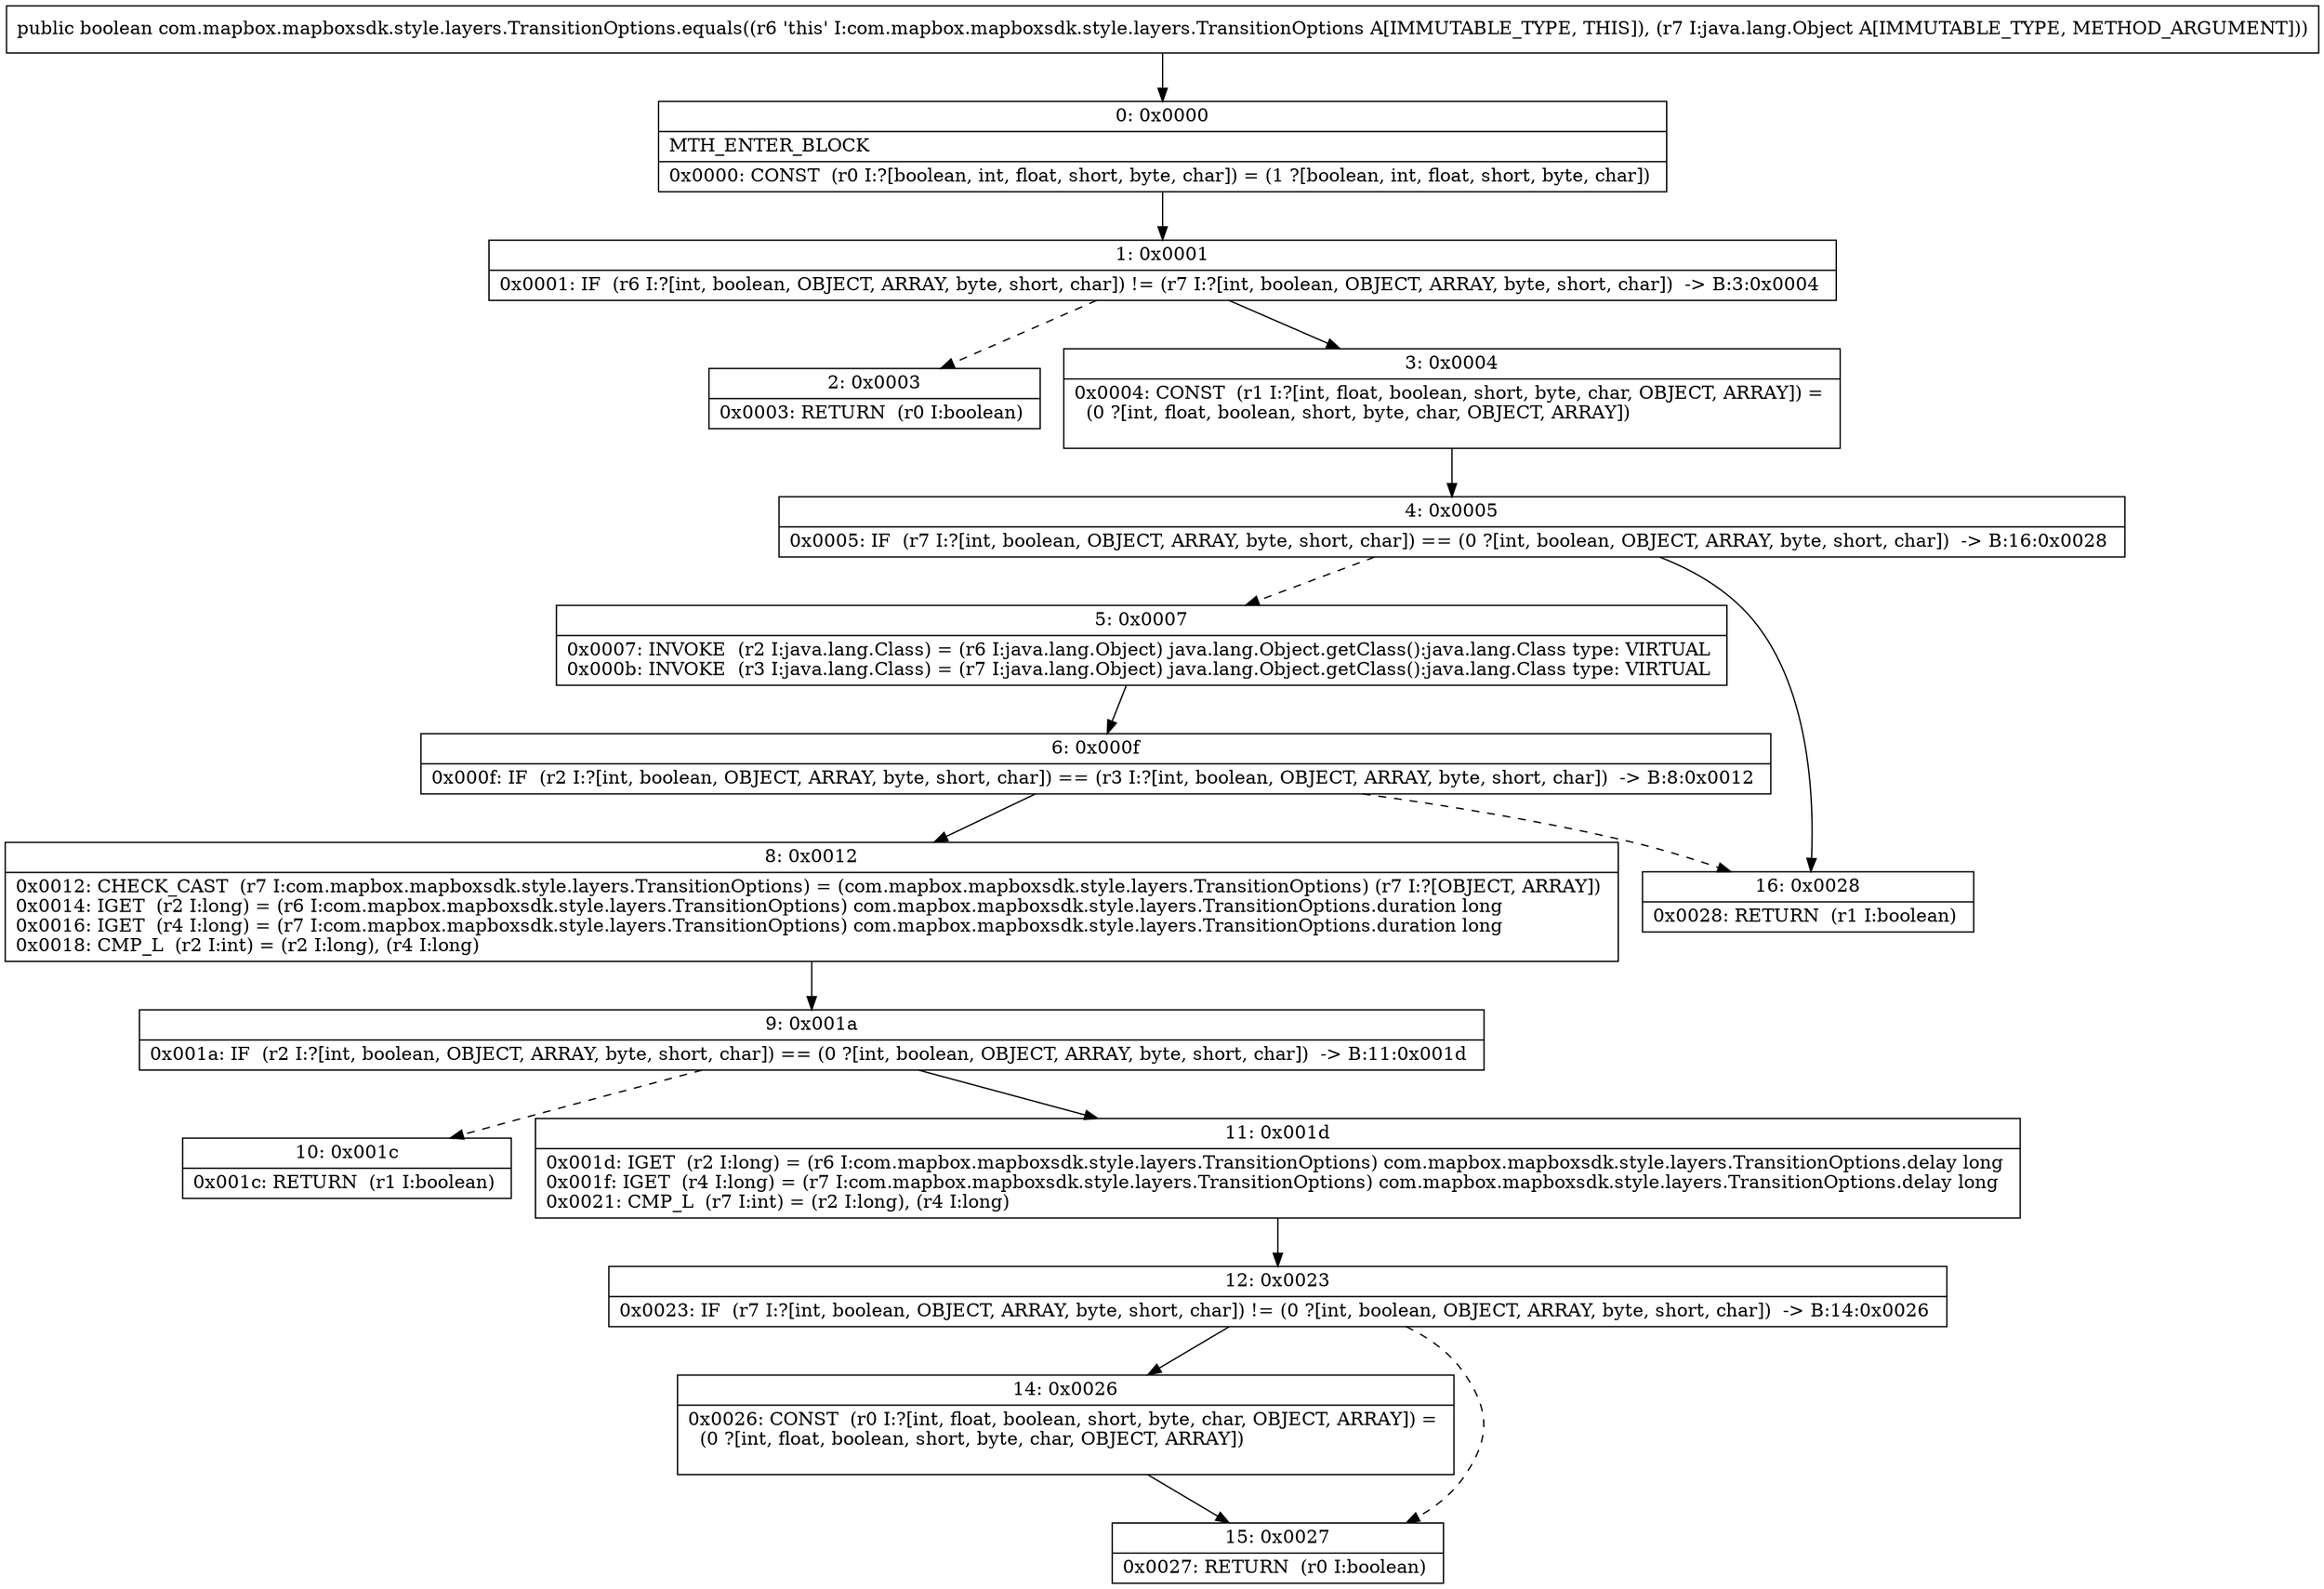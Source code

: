 digraph "CFG forcom.mapbox.mapboxsdk.style.layers.TransitionOptions.equals(Ljava\/lang\/Object;)Z" {
Node_0 [shape=record,label="{0\:\ 0x0000|MTH_ENTER_BLOCK\l|0x0000: CONST  (r0 I:?[boolean, int, float, short, byte, char]) = (1 ?[boolean, int, float, short, byte, char]) \l}"];
Node_1 [shape=record,label="{1\:\ 0x0001|0x0001: IF  (r6 I:?[int, boolean, OBJECT, ARRAY, byte, short, char]) != (r7 I:?[int, boolean, OBJECT, ARRAY, byte, short, char])  \-\> B:3:0x0004 \l}"];
Node_2 [shape=record,label="{2\:\ 0x0003|0x0003: RETURN  (r0 I:boolean) \l}"];
Node_3 [shape=record,label="{3\:\ 0x0004|0x0004: CONST  (r1 I:?[int, float, boolean, short, byte, char, OBJECT, ARRAY]) = \l  (0 ?[int, float, boolean, short, byte, char, OBJECT, ARRAY])\l \l}"];
Node_4 [shape=record,label="{4\:\ 0x0005|0x0005: IF  (r7 I:?[int, boolean, OBJECT, ARRAY, byte, short, char]) == (0 ?[int, boolean, OBJECT, ARRAY, byte, short, char])  \-\> B:16:0x0028 \l}"];
Node_5 [shape=record,label="{5\:\ 0x0007|0x0007: INVOKE  (r2 I:java.lang.Class) = (r6 I:java.lang.Object) java.lang.Object.getClass():java.lang.Class type: VIRTUAL \l0x000b: INVOKE  (r3 I:java.lang.Class) = (r7 I:java.lang.Object) java.lang.Object.getClass():java.lang.Class type: VIRTUAL \l}"];
Node_6 [shape=record,label="{6\:\ 0x000f|0x000f: IF  (r2 I:?[int, boolean, OBJECT, ARRAY, byte, short, char]) == (r3 I:?[int, boolean, OBJECT, ARRAY, byte, short, char])  \-\> B:8:0x0012 \l}"];
Node_8 [shape=record,label="{8\:\ 0x0012|0x0012: CHECK_CAST  (r7 I:com.mapbox.mapboxsdk.style.layers.TransitionOptions) = (com.mapbox.mapboxsdk.style.layers.TransitionOptions) (r7 I:?[OBJECT, ARRAY]) \l0x0014: IGET  (r2 I:long) = (r6 I:com.mapbox.mapboxsdk.style.layers.TransitionOptions) com.mapbox.mapboxsdk.style.layers.TransitionOptions.duration long \l0x0016: IGET  (r4 I:long) = (r7 I:com.mapbox.mapboxsdk.style.layers.TransitionOptions) com.mapbox.mapboxsdk.style.layers.TransitionOptions.duration long \l0x0018: CMP_L  (r2 I:int) = (r2 I:long), (r4 I:long) \l}"];
Node_9 [shape=record,label="{9\:\ 0x001a|0x001a: IF  (r2 I:?[int, boolean, OBJECT, ARRAY, byte, short, char]) == (0 ?[int, boolean, OBJECT, ARRAY, byte, short, char])  \-\> B:11:0x001d \l}"];
Node_10 [shape=record,label="{10\:\ 0x001c|0x001c: RETURN  (r1 I:boolean) \l}"];
Node_11 [shape=record,label="{11\:\ 0x001d|0x001d: IGET  (r2 I:long) = (r6 I:com.mapbox.mapboxsdk.style.layers.TransitionOptions) com.mapbox.mapboxsdk.style.layers.TransitionOptions.delay long \l0x001f: IGET  (r4 I:long) = (r7 I:com.mapbox.mapboxsdk.style.layers.TransitionOptions) com.mapbox.mapboxsdk.style.layers.TransitionOptions.delay long \l0x0021: CMP_L  (r7 I:int) = (r2 I:long), (r4 I:long) \l}"];
Node_12 [shape=record,label="{12\:\ 0x0023|0x0023: IF  (r7 I:?[int, boolean, OBJECT, ARRAY, byte, short, char]) != (0 ?[int, boolean, OBJECT, ARRAY, byte, short, char])  \-\> B:14:0x0026 \l}"];
Node_14 [shape=record,label="{14\:\ 0x0026|0x0026: CONST  (r0 I:?[int, float, boolean, short, byte, char, OBJECT, ARRAY]) = \l  (0 ?[int, float, boolean, short, byte, char, OBJECT, ARRAY])\l \l}"];
Node_15 [shape=record,label="{15\:\ 0x0027|0x0027: RETURN  (r0 I:boolean) \l}"];
Node_16 [shape=record,label="{16\:\ 0x0028|0x0028: RETURN  (r1 I:boolean) \l}"];
MethodNode[shape=record,label="{public boolean com.mapbox.mapboxsdk.style.layers.TransitionOptions.equals((r6 'this' I:com.mapbox.mapboxsdk.style.layers.TransitionOptions A[IMMUTABLE_TYPE, THIS]), (r7 I:java.lang.Object A[IMMUTABLE_TYPE, METHOD_ARGUMENT])) }"];
MethodNode -> Node_0;
Node_0 -> Node_1;
Node_1 -> Node_2[style=dashed];
Node_1 -> Node_3;
Node_3 -> Node_4;
Node_4 -> Node_5[style=dashed];
Node_4 -> Node_16;
Node_5 -> Node_6;
Node_6 -> Node_8;
Node_6 -> Node_16[style=dashed];
Node_8 -> Node_9;
Node_9 -> Node_10[style=dashed];
Node_9 -> Node_11;
Node_11 -> Node_12;
Node_12 -> Node_14;
Node_12 -> Node_15[style=dashed];
Node_14 -> Node_15;
}

